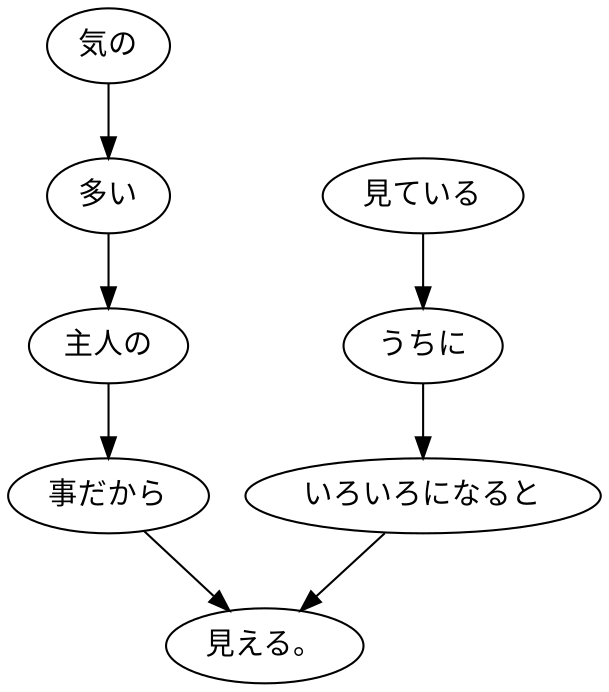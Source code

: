 digraph graph5691 {
	node0 [label="気の"];
	node1 [label="多い"];
	node2 [label="主人の"];
	node3 [label="事だから"];
	node4 [label="見ている"];
	node5 [label="うちに"];
	node6 [label="いろいろになると"];
	node7 [label="見える。"];
	node0 -> node1;
	node1 -> node2;
	node2 -> node3;
	node3 -> node7;
	node4 -> node5;
	node5 -> node6;
	node6 -> node7;
}
